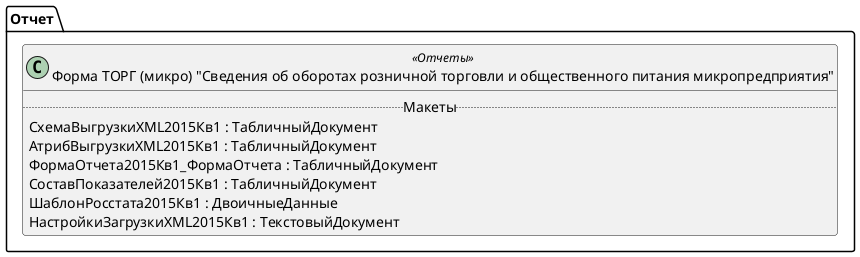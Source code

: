﻿@startuml РегламентированныйОтчетСтатистикаФормаТОРГм
'!include templates.wsd
'..\include templates.wsd
class Отчет.РегламентированныйОтчетСтатистикаФормаТОРГм as "Форма ТОРГ (микро) "Сведения об оборотах розничной торговли и общественного питания микропредприятия"" <<Отчеты>>
{
..Макеты..
СхемаВыгрузкиXML2015Кв1 : ТабличныйДокумент
АтрибВыгрузкиXML2015Кв1 : ТабличныйДокумент
ФормаОтчета2015Кв1_ФормаОтчета : ТабличныйДокумент
СоставПоказателей2015Кв1 : ТабличныйДокумент
ШаблонРосстата2015Кв1 : ДвоичныеДанные
НастройкиЗагрузкиXML2015Кв1 : ТекстовыйДокумент
}
@enduml
